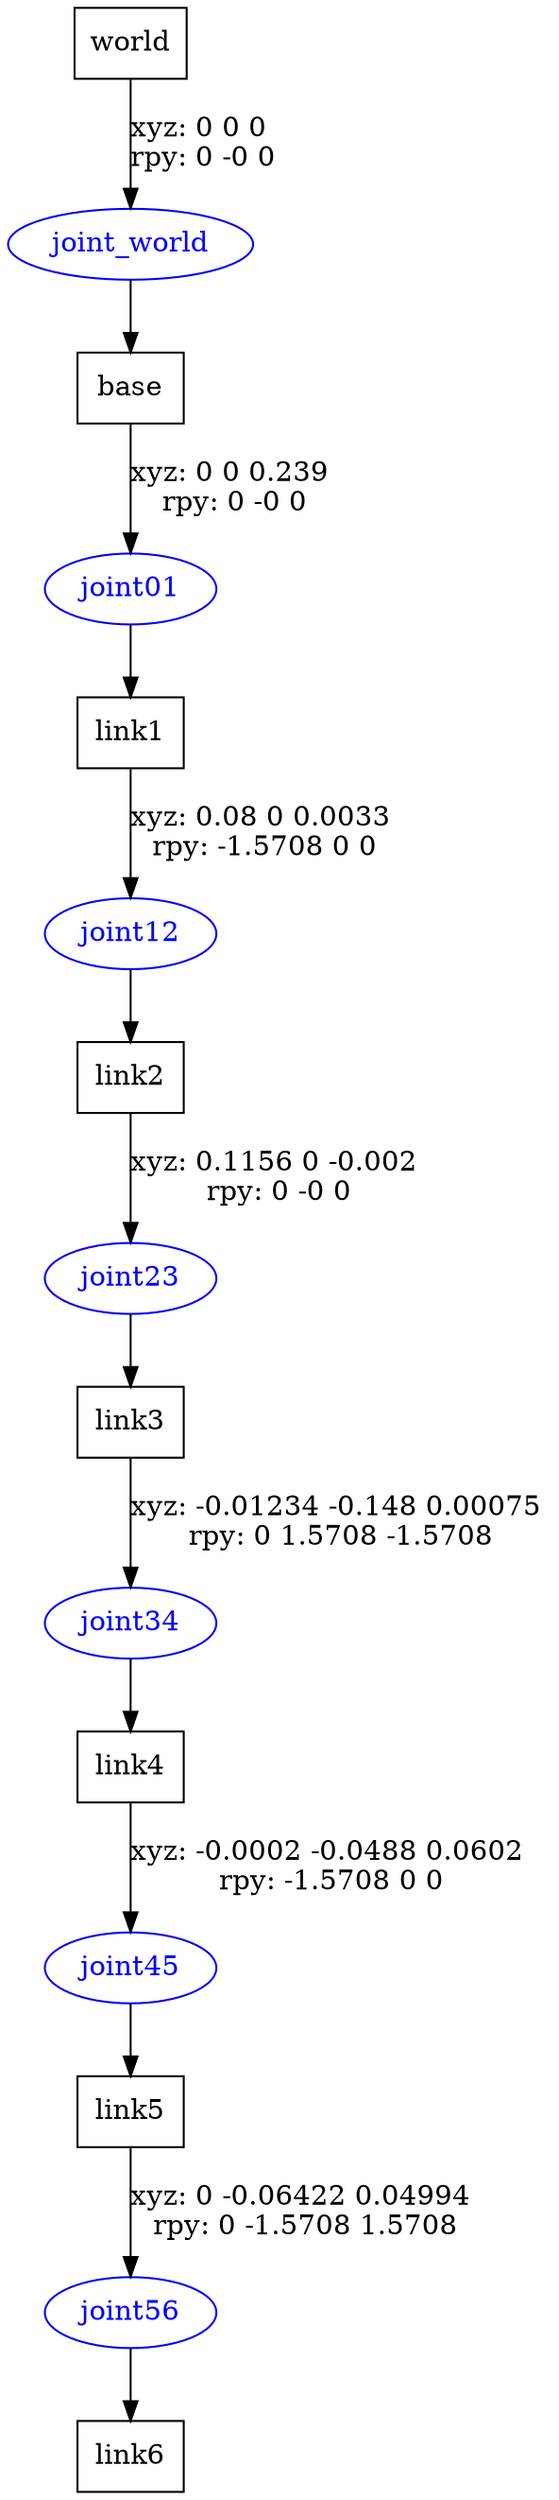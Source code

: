 digraph G {
node [shape=box];
"world" [label="world"];
"base" [label="base"];
"link1" [label="link1"];
"link2" [label="link2"];
"link3" [label="link3"];
"link4" [label="link4"];
"link5" [label="link5"];
"link6" [label="link6"];
node [shape=ellipse, color=blue, fontcolor=blue];
"world" -> "joint_world" [label="xyz: 0 0 0 \nrpy: 0 -0 0"]
"joint_world" -> "base"
"base" -> "joint01" [label="xyz: 0 0 0.239 \nrpy: 0 -0 0"]
"joint01" -> "link1"
"link1" -> "joint12" [label="xyz: 0.08 0 0.0033 \nrpy: -1.5708 0 0"]
"joint12" -> "link2"
"link2" -> "joint23" [label="xyz: 0.1156 0 -0.002 \nrpy: 0 -0 0"]
"joint23" -> "link3"
"link3" -> "joint34" [label="xyz: -0.01234 -0.148 0.00075 \nrpy: 0 1.5708 -1.5708"]
"joint34" -> "link4"
"link4" -> "joint45" [label="xyz: -0.0002 -0.0488 0.0602 \nrpy: -1.5708 0 0"]
"joint45" -> "link5"
"link5" -> "joint56" [label="xyz: 0 -0.06422 0.04994 \nrpy: 0 -1.5708 1.5708"]
"joint56" -> "link6"
}
